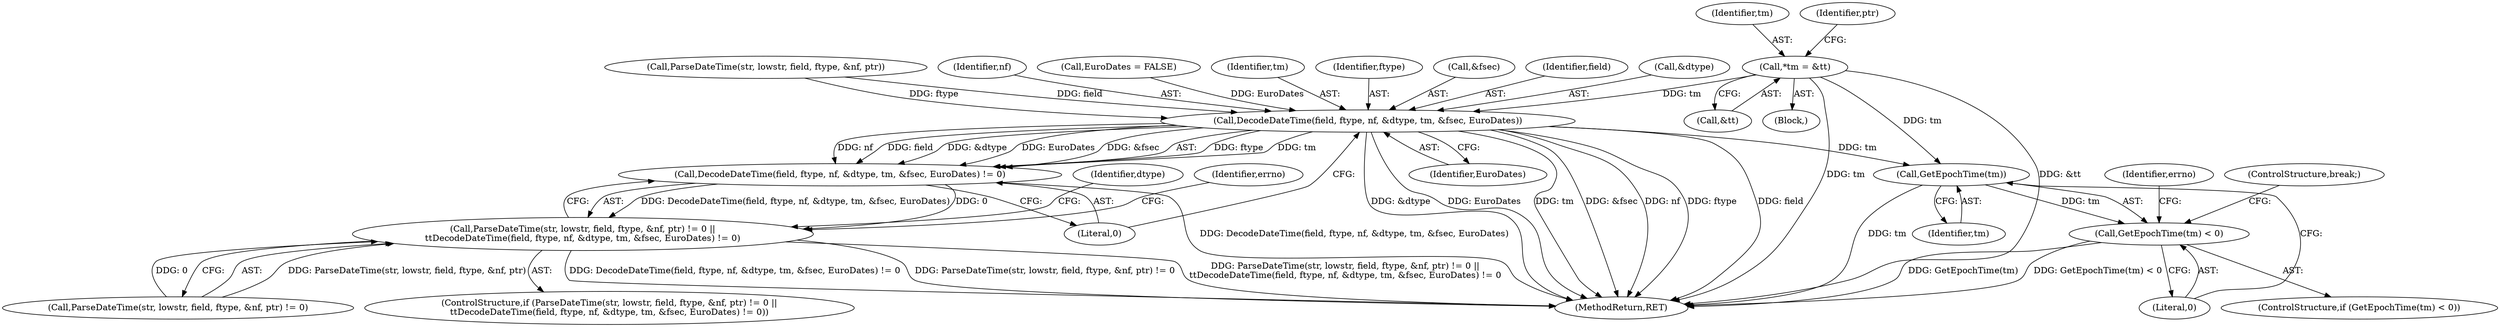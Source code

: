 digraph "0_postgres_4318daecc959886d001a6e79c6ea853e8b1dfb4b@pointer" {
"1000108" [label="(Call,*tm = &tt)"];
"1000160" [label="(Call,DecodeDateTime(field, ftype, nf, &dtype, tm, &fsec, EuroDates))"];
"1000159" [label="(Call,DecodeDateTime(field, ftype, nf, &dtype, tm, &fsec, EuroDates) != 0)"];
"1000148" [label="(Call,ParseDateTime(str, lowstr, field, ftype, &nf, ptr) != 0 ||\n\t\tDecodeDateTime(field, ftype, nf, &dtype, tm, &fsec, EuroDates) != 0)"];
"1000185" [label="(Call,GetEpochTime(tm))"];
"1000184" [label="(Call,GetEpochTime(tm) < 0)"];
"1000108" [label="(Call,*tm = &tt)"];
"1000185" [label="(Call,GetEpochTime(tm))"];
"1000164" [label="(Call,&dtype)"];
"1000178" [label="(Identifier,dtype)"];
"1000163" [label="(Identifier,nf)"];
"1000184" [label="(Call,GetEpochTime(tm) < 0)"];
"1000129" [label="(Call,EuroDates = FALSE)"];
"1000159" [label="(Call,DecodeDateTime(field, ftype, nf, &dtype, tm, &fsec, EuroDates) != 0)"];
"1000149" [label="(Call,ParseDateTime(str, lowstr, field, ftype, &nf, ptr) != 0)"];
"1000160" [label="(Call,DecodeDateTime(field, ftype, nf, &dtype, tm, &fsec, EuroDates))"];
"1000183" [label="(ControlStructure,if (GetEpochTime(tm) < 0))"];
"1000186" [label="(Identifier,tm)"];
"1000110" [label="(Call,&tt)"];
"1000190" [label="(Identifier,errno)"];
"1000187" [label="(Literal,0)"];
"1000169" [label="(Identifier,EuroDates)"];
"1000166" [label="(Identifier,tm)"];
"1000162" [label="(Identifier,ftype)"];
"1000150" [label="(Call,ParseDateTime(str, lowstr, field, ftype, &nf, ptr))"];
"1000147" [label="(ControlStructure,if (ParseDateTime(str, lowstr, field, ftype, &nf, ptr) != 0 ||\n\t\tDecodeDateTime(field, ftype, nf, &dtype, tm, &fsec, EuroDates) != 0))"];
"1000109" [label="(Identifier,tm)"];
"1000167" [label="(Call,&fsec)"];
"1000170" [label="(Literal,0)"];
"1000148" [label="(Call,ParseDateTime(str, lowstr, field, ftype, &nf, ptr) != 0 ||\n\t\tDecodeDateTime(field, ftype, nf, &dtype, tm, &fsec, EuroDates) != 0)"];
"1000220" [label="(MethodReturn,RET)"];
"1000173" [label="(Identifier,errno)"];
"1000103" [label="(Block,)"];
"1000194" [label="(ControlStructure,break;)"];
"1000161" [label="(Identifier,field)"];
"1000120" [label="(Identifier,ptr)"];
"1000108" -> "1000103"  [label="AST: "];
"1000108" -> "1000110"  [label="CFG: "];
"1000109" -> "1000108"  [label="AST: "];
"1000110" -> "1000108"  [label="AST: "];
"1000120" -> "1000108"  [label="CFG: "];
"1000108" -> "1000220"  [label="DDG: &tt"];
"1000108" -> "1000220"  [label="DDG: tm"];
"1000108" -> "1000160"  [label="DDG: tm"];
"1000108" -> "1000185"  [label="DDG: tm"];
"1000160" -> "1000159"  [label="AST: "];
"1000160" -> "1000169"  [label="CFG: "];
"1000161" -> "1000160"  [label="AST: "];
"1000162" -> "1000160"  [label="AST: "];
"1000163" -> "1000160"  [label="AST: "];
"1000164" -> "1000160"  [label="AST: "];
"1000166" -> "1000160"  [label="AST: "];
"1000167" -> "1000160"  [label="AST: "];
"1000169" -> "1000160"  [label="AST: "];
"1000170" -> "1000160"  [label="CFG: "];
"1000160" -> "1000220"  [label="DDG: field"];
"1000160" -> "1000220"  [label="DDG: &dtype"];
"1000160" -> "1000220"  [label="DDG: EuroDates"];
"1000160" -> "1000220"  [label="DDG: tm"];
"1000160" -> "1000220"  [label="DDG: &fsec"];
"1000160" -> "1000220"  [label="DDG: nf"];
"1000160" -> "1000220"  [label="DDG: ftype"];
"1000160" -> "1000159"  [label="DDG: ftype"];
"1000160" -> "1000159"  [label="DDG: tm"];
"1000160" -> "1000159"  [label="DDG: nf"];
"1000160" -> "1000159"  [label="DDG: field"];
"1000160" -> "1000159"  [label="DDG: &dtype"];
"1000160" -> "1000159"  [label="DDG: EuroDates"];
"1000160" -> "1000159"  [label="DDG: &fsec"];
"1000150" -> "1000160"  [label="DDG: field"];
"1000150" -> "1000160"  [label="DDG: ftype"];
"1000129" -> "1000160"  [label="DDG: EuroDates"];
"1000160" -> "1000185"  [label="DDG: tm"];
"1000159" -> "1000148"  [label="AST: "];
"1000159" -> "1000170"  [label="CFG: "];
"1000170" -> "1000159"  [label="AST: "];
"1000148" -> "1000159"  [label="CFG: "];
"1000159" -> "1000220"  [label="DDG: DecodeDateTime(field, ftype, nf, &dtype, tm, &fsec, EuroDates)"];
"1000159" -> "1000148"  [label="DDG: DecodeDateTime(field, ftype, nf, &dtype, tm, &fsec, EuroDates)"];
"1000159" -> "1000148"  [label="DDG: 0"];
"1000148" -> "1000147"  [label="AST: "];
"1000148" -> "1000149"  [label="CFG: "];
"1000149" -> "1000148"  [label="AST: "];
"1000173" -> "1000148"  [label="CFG: "];
"1000178" -> "1000148"  [label="CFG: "];
"1000148" -> "1000220"  [label="DDG: DecodeDateTime(field, ftype, nf, &dtype, tm, &fsec, EuroDates) != 0"];
"1000148" -> "1000220"  [label="DDG: ParseDateTime(str, lowstr, field, ftype, &nf, ptr) != 0"];
"1000148" -> "1000220"  [label="DDG: ParseDateTime(str, lowstr, field, ftype, &nf, ptr) != 0 ||\n\t\tDecodeDateTime(field, ftype, nf, &dtype, tm, &fsec, EuroDates) != 0"];
"1000149" -> "1000148"  [label="DDG: ParseDateTime(str, lowstr, field, ftype, &nf, ptr)"];
"1000149" -> "1000148"  [label="DDG: 0"];
"1000185" -> "1000184"  [label="AST: "];
"1000185" -> "1000186"  [label="CFG: "];
"1000186" -> "1000185"  [label="AST: "];
"1000187" -> "1000185"  [label="CFG: "];
"1000185" -> "1000220"  [label="DDG: tm"];
"1000185" -> "1000184"  [label="DDG: tm"];
"1000184" -> "1000183"  [label="AST: "];
"1000184" -> "1000187"  [label="CFG: "];
"1000187" -> "1000184"  [label="AST: "];
"1000190" -> "1000184"  [label="CFG: "];
"1000194" -> "1000184"  [label="CFG: "];
"1000184" -> "1000220"  [label="DDG: GetEpochTime(tm)"];
"1000184" -> "1000220"  [label="DDG: GetEpochTime(tm) < 0"];
}
